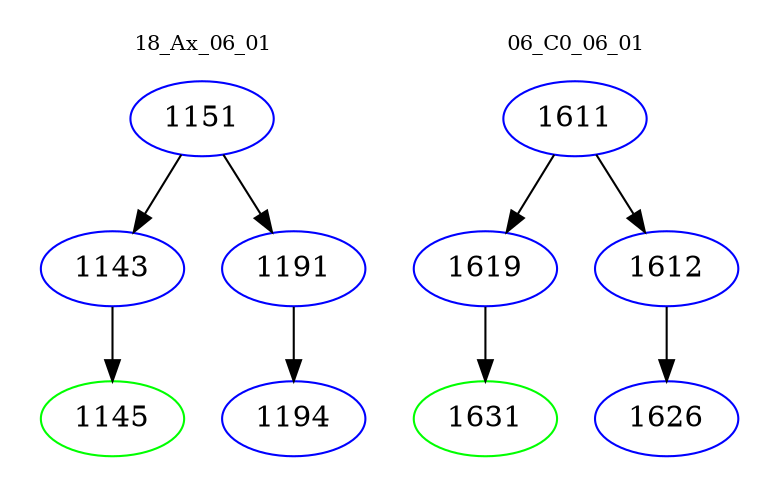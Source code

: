 digraph{
subgraph cluster_0 {
color = white
label = "18_Ax_06_01";
fontsize=10;
T0_1151 [label="1151", color="blue"]
T0_1151 -> T0_1143 [color="black"]
T0_1143 [label="1143", color="blue"]
T0_1143 -> T0_1145 [color="black"]
T0_1145 [label="1145", color="green"]
T0_1151 -> T0_1191 [color="black"]
T0_1191 [label="1191", color="blue"]
T0_1191 -> T0_1194 [color="black"]
T0_1194 [label="1194", color="blue"]
}
subgraph cluster_1 {
color = white
label = "06_C0_06_01";
fontsize=10;
T1_1611 [label="1611", color="blue"]
T1_1611 -> T1_1619 [color="black"]
T1_1619 [label="1619", color="blue"]
T1_1619 -> T1_1631 [color="black"]
T1_1631 [label="1631", color="green"]
T1_1611 -> T1_1612 [color="black"]
T1_1612 [label="1612", color="blue"]
T1_1612 -> T1_1626 [color="black"]
T1_1626 [label="1626", color="blue"]
}
}
